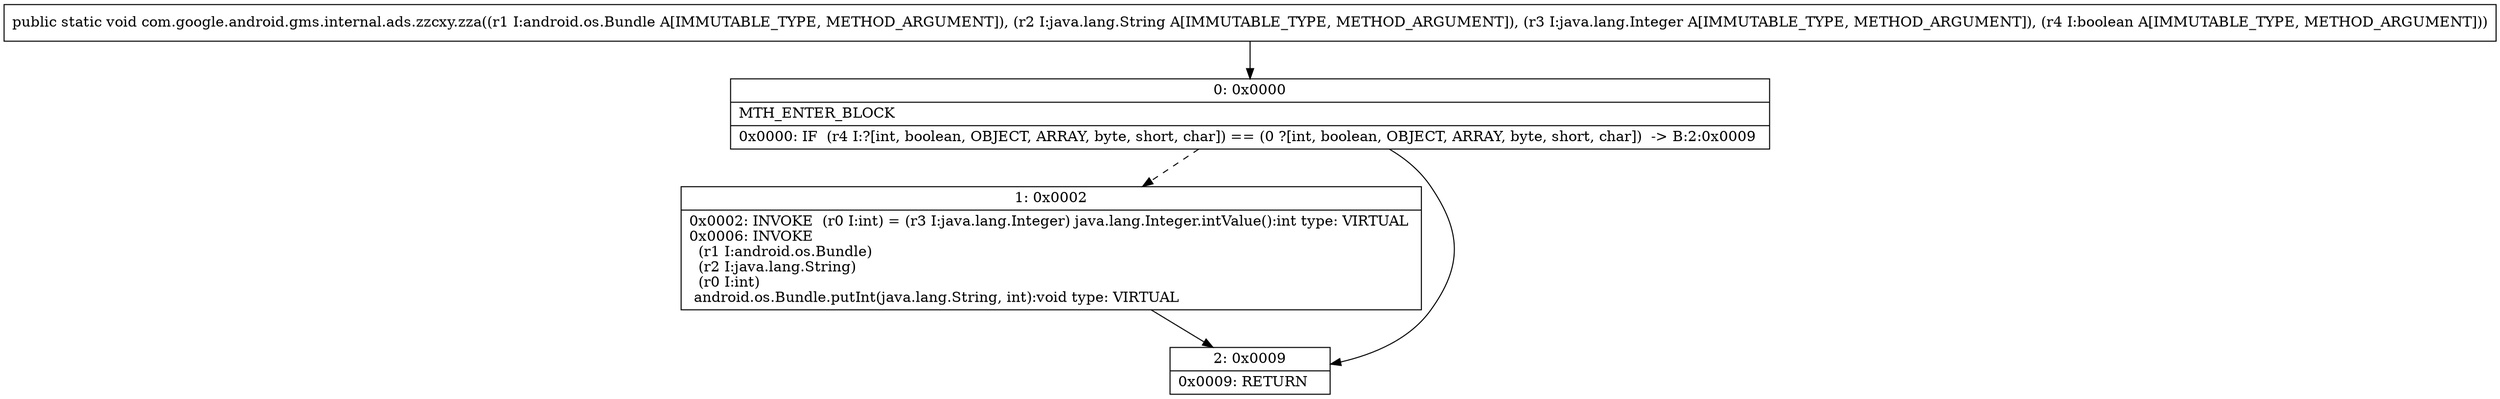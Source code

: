 digraph "CFG forcom.google.android.gms.internal.ads.zzcxy.zza(Landroid\/os\/Bundle;Ljava\/lang\/String;Ljava\/lang\/Integer;Z)V" {
Node_0 [shape=record,label="{0\:\ 0x0000|MTH_ENTER_BLOCK\l|0x0000: IF  (r4 I:?[int, boolean, OBJECT, ARRAY, byte, short, char]) == (0 ?[int, boolean, OBJECT, ARRAY, byte, short, char])  \-\> B:2:0x0009 \l}"];
Node_1 [shape=record,label="{1\:\ 0x0002|0x0002: INVOKE  (r0 I:int) = (r3 I:java.lang.Integer) java.lang.Integer.intValue():int type: VIRTUAL \l0x0006: INVOKE  \l  (r1 I:android.os.Bundle)\l  (r2 I:java.lang.String)\l  (r0 I:int)\l android.os.Bundle.putInt(java.lang.String, int):void type: VIRTUAL \l}"];
Node_2 [shape=record,label="{2\:\ 0x0009|0x0009: RETURN   \l}"];
MethodNode[shape=record,label="{public static void com.google.android.gms.internal.ads.zzcxy.zza((r1 I:android.os.Bundle A[IMMUTABLE_TYPE, METHOD_ARGUMENT]), (r2 I:java.lang.String A[IMMUTABLE_TYPE, METHOD_ARGUMENT]), (r3 I:java.lang.Integer A[IMMUTABLE_TYPE, METHOD_ARGUMENT]), (r4 I:boolean A[IMMUTABLE_TYPE, METHOD_ARGUMENT])) }"];
MethodNode -> Node_0;
Node_0 -> Node_1[style=dashed];
Node_0 -> Node_2;
Node_1 -> Node_2;
}

